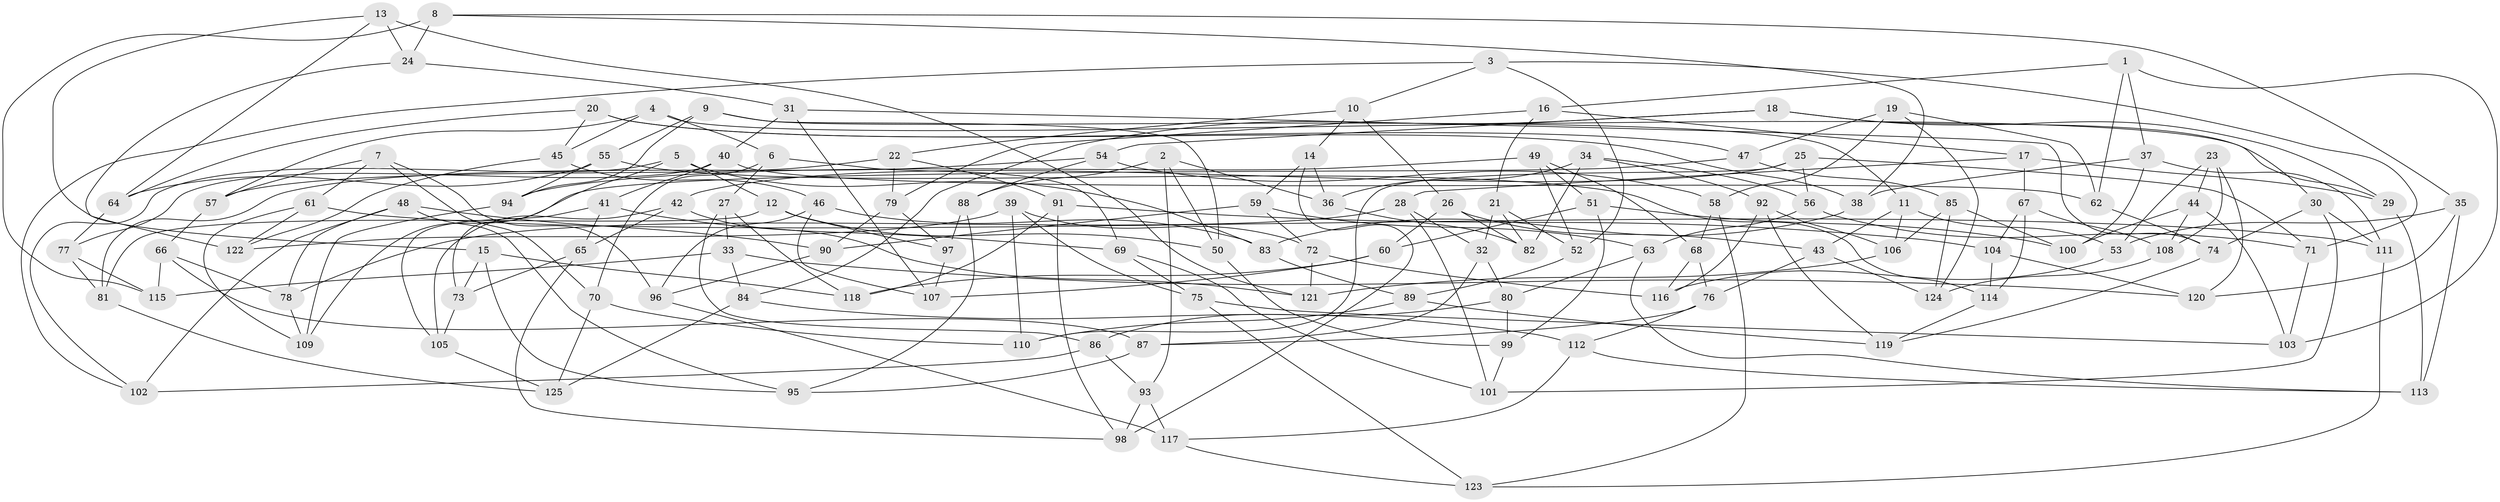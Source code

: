 // Generated by graph-tools (version 1.1) at 2025/16/03/09/25 04:16:22]
// undirected, 125 vertices, 250 edges
graph export_dot {
graph [start="1"]
  node [color=gray90,style=filled];
  1;
  2;
  3;
  4;
  5;
  6;
  7;
  8;
  9;
  10;
  11;
  12;
  13;
  14;
  15;
  16;
  17;
  18;
  19;
  20;
  21;
  22;
  23;
  24;
  25;
  26;
  27;
  28;
  29;
  30;
  31;
  32;
  33;
  34;
  35;
  36;
  37;
  38;
  39;
  40;
  41;
  42;
  43;
  44;
  45;
  46;
  47;
  48;
  49;
  50;
  51;
  52;
  53;
  54;
  55;
  56;
  57;
  58;
  59;
  60;
  61;
  62;
  63;
  64;
  65;
  66;
  67;
  68;
  69;
  70;
  71;
  72;
  73;
  74;
  75;
  76;
  77;
  78;
  79;
  80;
  81;
  82;
  83;
  84;
  85;
  86;
  87;
  88;
  89;
  90;
  91;
  92;
  93;
  94;
  95;
  96;
  97;
  98;
  99;
  100;
  101;
  102;
  103;
  104;
  105;
  106;
  107;
  108;
  109;
  110;
  111;
  112;
  113;
  114;
  115;
  116;
  117;
  118;
  119;
  120;
  121;
  122;
  123;
  124;
  125;
  1 -- 16;
  1 -- 103;
  1 -- 37;
  1 -- 62;
  2 -- 50;
  2 -- 36;
  2 -- 93;
  2 -- 88;
  3 -- 10;
  3 -- 52;
  3 -- 102;
  3 -- 71;
  4 -- 6;
  4 -- 29;
  4 -- 57;
  4 -- 45;
  5 -- 102;
  5 -- 12;
  5 -- 83;
  5 -- 73;
  6 -- 69;
  6 -- 70;
  6 -- 27;
  7 -- 70;
  7 -- 96;
  7 -- 61;
  7 -- 57;
  8 -- 115;
  8 -- 24;
  8 -- 35;
  8 -- 38;
  9 -- 50;
  9 -- 11;
  9 -- 55;
  9 -- 94;
  10 -- 14;
  10 -- 22;
  10 -- 26;
  11 -- 43;
  11 -- 106;
  11 -- 53;
  12 -- 81;
  12 -- 50;
  12 -- 97;
  13 -- 15;
  13 -- 24;
  13 -- 121;
  13 -- 64;
  14 -- 98;
  14 -- 36;
  14 -- 59;
  15 -- 118;
  15 -- 73;
  15 -- 95;
  16 -- 21;
  16 -- 79;
  16 -- 17;
  17 -- 29;
  17 -- 28;
  17 -- 67;
  18 -- 29;
  18 -- 54;
  18 -- 30;
  18 -- 84;
  19 -- 62;
  19 -- 58;
  19 -- 124;
  19 -- 47;
  20 -- 45;
  20 -- 47;
  20 -- 64;
  20 -- 38;
  21 -- 52;
  21 -- 32;
  21 -- 82;
  22 -- 79;
  22 -- 57;
  22 -- 91;
  23 -- 53;
  23 -- 108;
  23 -- 120;
  23 -- 44;
  24 -- 31;
  24 -- 122;
  25 -- 42;
  25 -- 110;
  25 -- 71;
  25 -- 56;
  26 -- 82;
  26 -- 60;
  26 -- 43;
  27 -- 33;
  27 -- 86;
  27 -- 118;
  28 -- 101;
  28 -- 78;
  28 -- 32;
  29 -- 113;
  30 -- 74;
  30 -- 101;
  30 -- 111;
  31 -- 40;
  31 -- 74;
  31 -- 107;
  32 -- 80;
  32 -- 87;
  33 -- 84;
  33 -- 115;
  33 -- 120;
  34 -- 82;
  34 -- 36;
  34 -- 56;
  34 -- 92;
  35 -- 113;
  35 -- 53;
  35 -- 120;
  36 -- 82;
  37 -- 111;
  37 -- 38;
  37 -- 100;
  38 -- 83;
  39 -- 122;
  39 -- 110;
  39 -- 72;
  39 -- 75;
  40 -- 41;
  40 -- 77;
  40 -- 62;
  41 -- 105;
  41 -- 65;
  41 -- 69;
  42 -- 121;
  42 -- 105;
  42 -- 65;
  43 -- 76;
  43 -- 124;
  44 -- 103;
  44 -- 100;
  44 -- 108;
  45 -- 46;
  45 -- 122;
  46 -- 83;
  46 -- 96;
  46 -- 107;
  47 -- 85;
  47 -- 109;
  48 -- 78;
  48 -- 90;
  48 -- 95;
  48 -- 102;
  49 -- 51;
  49 -- 68;
  49 -- 94;
  49 -- 52;
  50 -- 99;
  51 -- 100;
  51 -- 99;
  51 -- 60;
  52 -- 89;
  53 -- 116;
  54 -- 81;
  54 -- 58;
  54 -- 88;
  55 -- 64;
  55 -- 94;
  55 -- 114;
  56 -- 63;
  56 -- 71;
  57 -- 66;
  58 -- 123;
  58 -- 68;
  59 -- 63;
  59 -- 90;
  59 -- 72;
  60 -- 118;
  60 -- 107;
  61 -- 111;
  61 -- 109;
  61 -- 122;
  62 -- 74;
  63 -- 80;
  63 -- 113;
  64 -- 77;
  65 -- 98;
  65 -- 73;
  66 -- 115;
  66 -- 87;
  66 -- 78;
  67 -- 108;
  67 -- 104;
  67 -- 114;
  68 -- 76;
  68 -- 116;
  69 -- 75;
  69 -- 101;
  70 -- 110;
  70 -- 125;
  71 -- 103;
  72 -- 121;
  72 -- 116;
  73 -- 105;
  74 -- 119;
  75 -- 103;
  75 -- 123;
  76 -- 112;
  76 -- 87;
  77 -- 115;
  77 -- 81;
  78 -- 109;
  79 -- 97;
  79 -- 90;
  80 -- 99;
  80 -- 86;
  81 -- 125;
  83 -- 89;
  84 -- 112;
  84 -- 125;
  85 -- 124;
  85 -- 106;
  85 -- 100;
  86 -- 102;
  86 -- 93;
  87 -- 95;
  88 -- 97;
  88 -- 95;
  89 -- 110;
  89 -- 119;
  90 -- 96;
  91 -- 104;
  91 -- 118;
  91 -- 98;
  92 -- 119;
  92 -- 116;
  92 -- 106;
  93 -- 98;
  93 -- 117;
  94 -- 109;
  96 -- 117;
  97 -- 107;
  99 -- 101;
  104 -- 120;
  104 -- 114;
  105 -- 125;
  106 -- 121;
  108 -- 124;
  111 -- 123;
  112 -- 117;
  112 -- 113;
  114 -- 119;
  117 -- 123;
}
